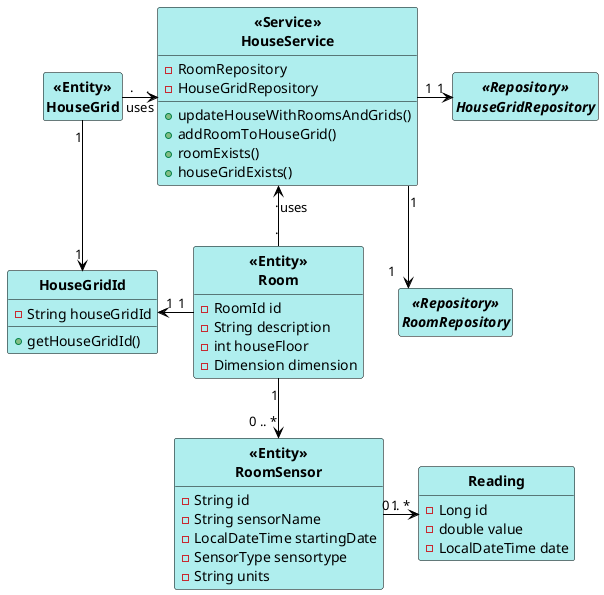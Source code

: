 @startuml
skinparam linetype ortho

skinparam class {
	BackgroundColor PaleTurquoise
	ArrowColor Black
	BorderColor Black
	FontStyle Bold
}

hide empty attributes
hide empty methods
hide circle
"<<Entity>>\nHouseGrid" "." -right-> "." "<<Service>>\nHouseService": uses
"<<Service>>\nHouseService" "1" -down-> "1" "<<Repository>>\nRoomRepository"
"<<Service>>\nHouseService" "1" -right-> "1" "<<Repository>>\nHouseGridRepository"
"<<Entity>>\nRoom" "1" -down-> "0 .. *" "<<Entity>>\nRoomSensor"
"<<Entity>>\nRoomSensor" "1" -right-> "0 .. *" "Reading"
"<<Entity>>\nRoom" "." -left-> "." "<<Service>>\nHouseService": uses
"<<Entity>>\nRoom" "1"-left-> "1" "HouseGridId"
"<<Entity>>\nHouseGrid" "1" -down-> "1" "HouseGridId"



Class "HouseGridId" {
- String houseGridId
+ getHouseGridId()
}


Class "<<Service>>\nHouseService" {
- RoomRepository
- HouseGridRepository
+ updateHouseWithRoomsAndGrids()
+ addRoomToHouseGrid()
+ roomExists()
+ houseGridExists()
}

Class "<<Entity>>\nHouseGrid" {
}

Class "<<Entity>>\nRoom" {
- RoomId id
- String description
- int houseFloor
- Dimension dimension
}

Class "<<Entity>>\nRoomSensor" {
- String id
- String sensorName
- LocalDateTime startingDate
- SensorType sensortype
- String units
}

Class "Reading" {
- Long id
- double value
- LocalDateTime date
}

Interface "<<Repository>>\nRoomRepository"{

}

Interface "<<Repository>>\nHouseGridRepository"{
}

@enduml